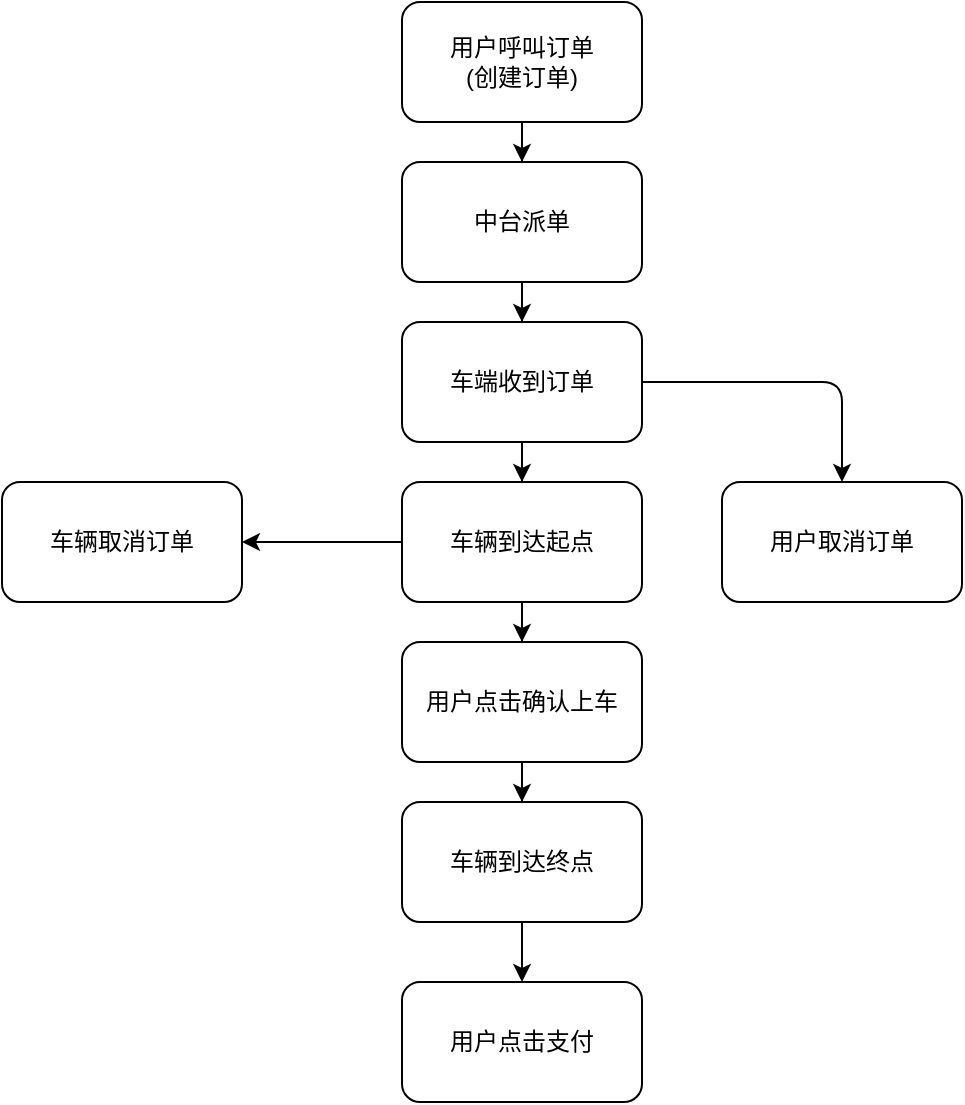 <mxfile version="11.1.2" type="github"><diagram id="oeXzzNXmrtOspIOP1xVH" name="Page-1"><mxGraphModel dx="2066" dy="1084" grid="1" gridSize="10" guides="1" tooltips="1" connect="1" arrows="1" fold="1" page="1" pageScale="1" pageWidth="827" pageHeight="1169" math="0" shadow="0"><root><mxCell id="0"/><mxCell id="1" parent="0"/><mxCell id="LGthX7hZflietXO7NTip-9" value="" style="edgeStyle=orthogonalEdgeStyle;rounded=0;orthogonalLoop=1;jettySize=auto;html=1;" edge="1" parent="1" source="LGthX7hZflietXO7NTip-1" target="LGthX7hZflietXO7NTip-2"><mxGeometry relative="1" as="geometry"/></mxCell><mxCell id="LGthX7hZflietXO7NTip-1" value="用户呼叫订单&lt;br&gt;(创建订单)" style="rounded=1;whiteSpace=wrap;html=1;" vertex="1" parent="1"><mxGeometry x="280" y="80" width="120" height="60" as="geometry"/></mxCell><mxCell id="LGthX7hZflietXO7NTip-10" value="" style="edgeStyle=orthogonalEdgeStyle;rounded=0;orthogonalLoop=1;jettySize=auto;html=1;" edge="1" parent="1" source="LGthX7hZflietXO7NTip-2" target="LGthX7hZflietXO7NTip-3"><mxGeometry relative="1" as="geometry"/></mxCell><mxCell id="LGthX7hZflietXO7NTip-2" value="中台派单" style="rounded=1;whiteSpace=wrap;html=1;" vertex="1" parent="1"><mxGeometry x="280" y="160" width="120" height="60" as="geometry"/></mxCell><mxCell id="LGthX7hZflietXO7NTip-11" value="" style="edgeStyle=orthogonalEdgeStyle;rounded=0;orthogonalLoop=1;jettySize=auto;html=1;" edge="1" parent="1" source="LGthX7hZflietXO7NTip-3" target="LGthX7hZflietXO7NTip-4"><mxGeometry relative="1" as="geometry"/></mxCell><mxCell id="LGthX7hZflietXO7NTip-3" value="车端收到订单" style="rounded=1;whiteSpace=wrap;html=1;" vertex="1" parent="1"><mxGeometry x="280" y="240" width="120" height="60" as="geometry"/></mxCell><mxCell id="LGthX7hZflietXO7NTip-12" value="" style="edgeStyle=orthogonalEdgeStyle;rounded=0;orthogonalLoop=1;jettySize=auto;html=1;" edge="1" parent="1" source="LGthX7hZflietXO7NTip-4" target="LGthX7hZflietXO7NTip-6"><mxGeometry relative="1" as="geometry"/></mxCell><mxCell id="LGthX7hZflietXO7NTip-4" value="车辆到达起点" style="rounded=1;whiteSpace=wrap;html=1;" vertex="1" parent="1"><mxGeometry x="280" y="320" width="120" height="60" as="geometry"/></mxCell><mxCell id="LGthX7hZflietXO7NTip-13" value="" style="edgeStyle=orthogonalEdgeStyle;rounded=0;orthogonalLoop=1;jettySize=auto;html=1;" edge="1" parent="1" source="LGthX7hZflietXO7NTip-6" target="LGthX7hZflietXO7NTip-7"><mxGeometry relative="1" as="geometry"/></mxCell><mxCell id="LGthX7hZflietXO7NTip-6" value="用户点击确认上车" style="rounded=1;whiteSpace=wrap;html=1;" vertex="1" parent="1"><mxGeometry x="280" y="400" width="120" height="60" as="geometry"/></mxCell><mxCell id="LGthX7hZflietXO7NTip-14" value="" style="edgeStyle=orthogonalEdgeStyle;rounded=0;orthogonalLoop=1;jettySize=auto;html=1;" edge="1" parent="1" source="LGthX7hZflietXO7NTip-7" target="LGthX7hZflietXO7NTip-8"><mxGeometry relative="1" as="geometry"/></mxCell><mxCell id="LGthX7hZflietXO7NTip-7" value="车辆到达终点" style="rounded=1;whiteSpace=wrap;html=1;" vertex="1" parent="1"><mxGeometry x="280" y="480" width="120" height="60" as="geometry"/></mxCell><mxCell id="LGthX7hZflietXO7NTip-8" value="用户点击支付" style="rounded=1;whiteSpace=wrap;html=1;" vertex="1" parent="1"><mxGeometry x="280" y="570" width="120" height="60" as="geometry"/></mxCell><mxCell id="LGthX7hZflietXO7NTip-16" value="用户取消订单" style="rounded=1;whiteSpace=wrap;html=1;" vertex="1" parent="1"><mxGeometry x="440" y="320" width="120" height="60" as="geometry"/></mxCell><mxCell id="LGthX7hZflietXO7NTip-18" value="" style="endArrow=classic;html=1;exitX=1;exitY=0.5;exitDx=0;exitDy=0;entryX=0.5;entryY=0;entryDx=0;entryDy=0;edgeStyle=orthogonalEdgeStyle;" edge="1" parent="1" source="LGthX7hZflietXO7NTip-3" target="LGthX7hZflietXO7NTip-16"><mxGeometry width="50" height="50" relative="1" as="geometry"><mxPoint x="520" y="270" as="sourcePoint"/><mxPoint x="570" y="220" as="targetPoint"/></mxGeometry></mxCell><mxCell id="LGthX7hZflietXO7NTip-19" value="车辆取消订单" style="rounded=1;whiteSpace=wrap;html=1;" vertex="1" parent="1"><mxGeometry x="80" y="320" width="120" height="60" as="geometry"/></mxCell><mxCell id="LGthX7hZflietXO7NTip-20" value="" style="endArrow=classic;html=1;exitX=0;exitY=0.5;exitDx=0;exitDy=0;entryX=1;entryY=0.5;entryDx=0;entryDy=0;" edge="1" parent="1" source="LGthX7hZflietXO7NTip-4" target="LGthX7hZflietXO7NTip-19"><mxGeometry width="50" height="50" relative="1" as="geometry"><mxPoint x="130" y="290" as="sourcePoint"/><mxPoint x="180" y="240" as="targetPoint"/></mxGeometry></mxCell></root></mxGraphModel></diagram></mxfile>